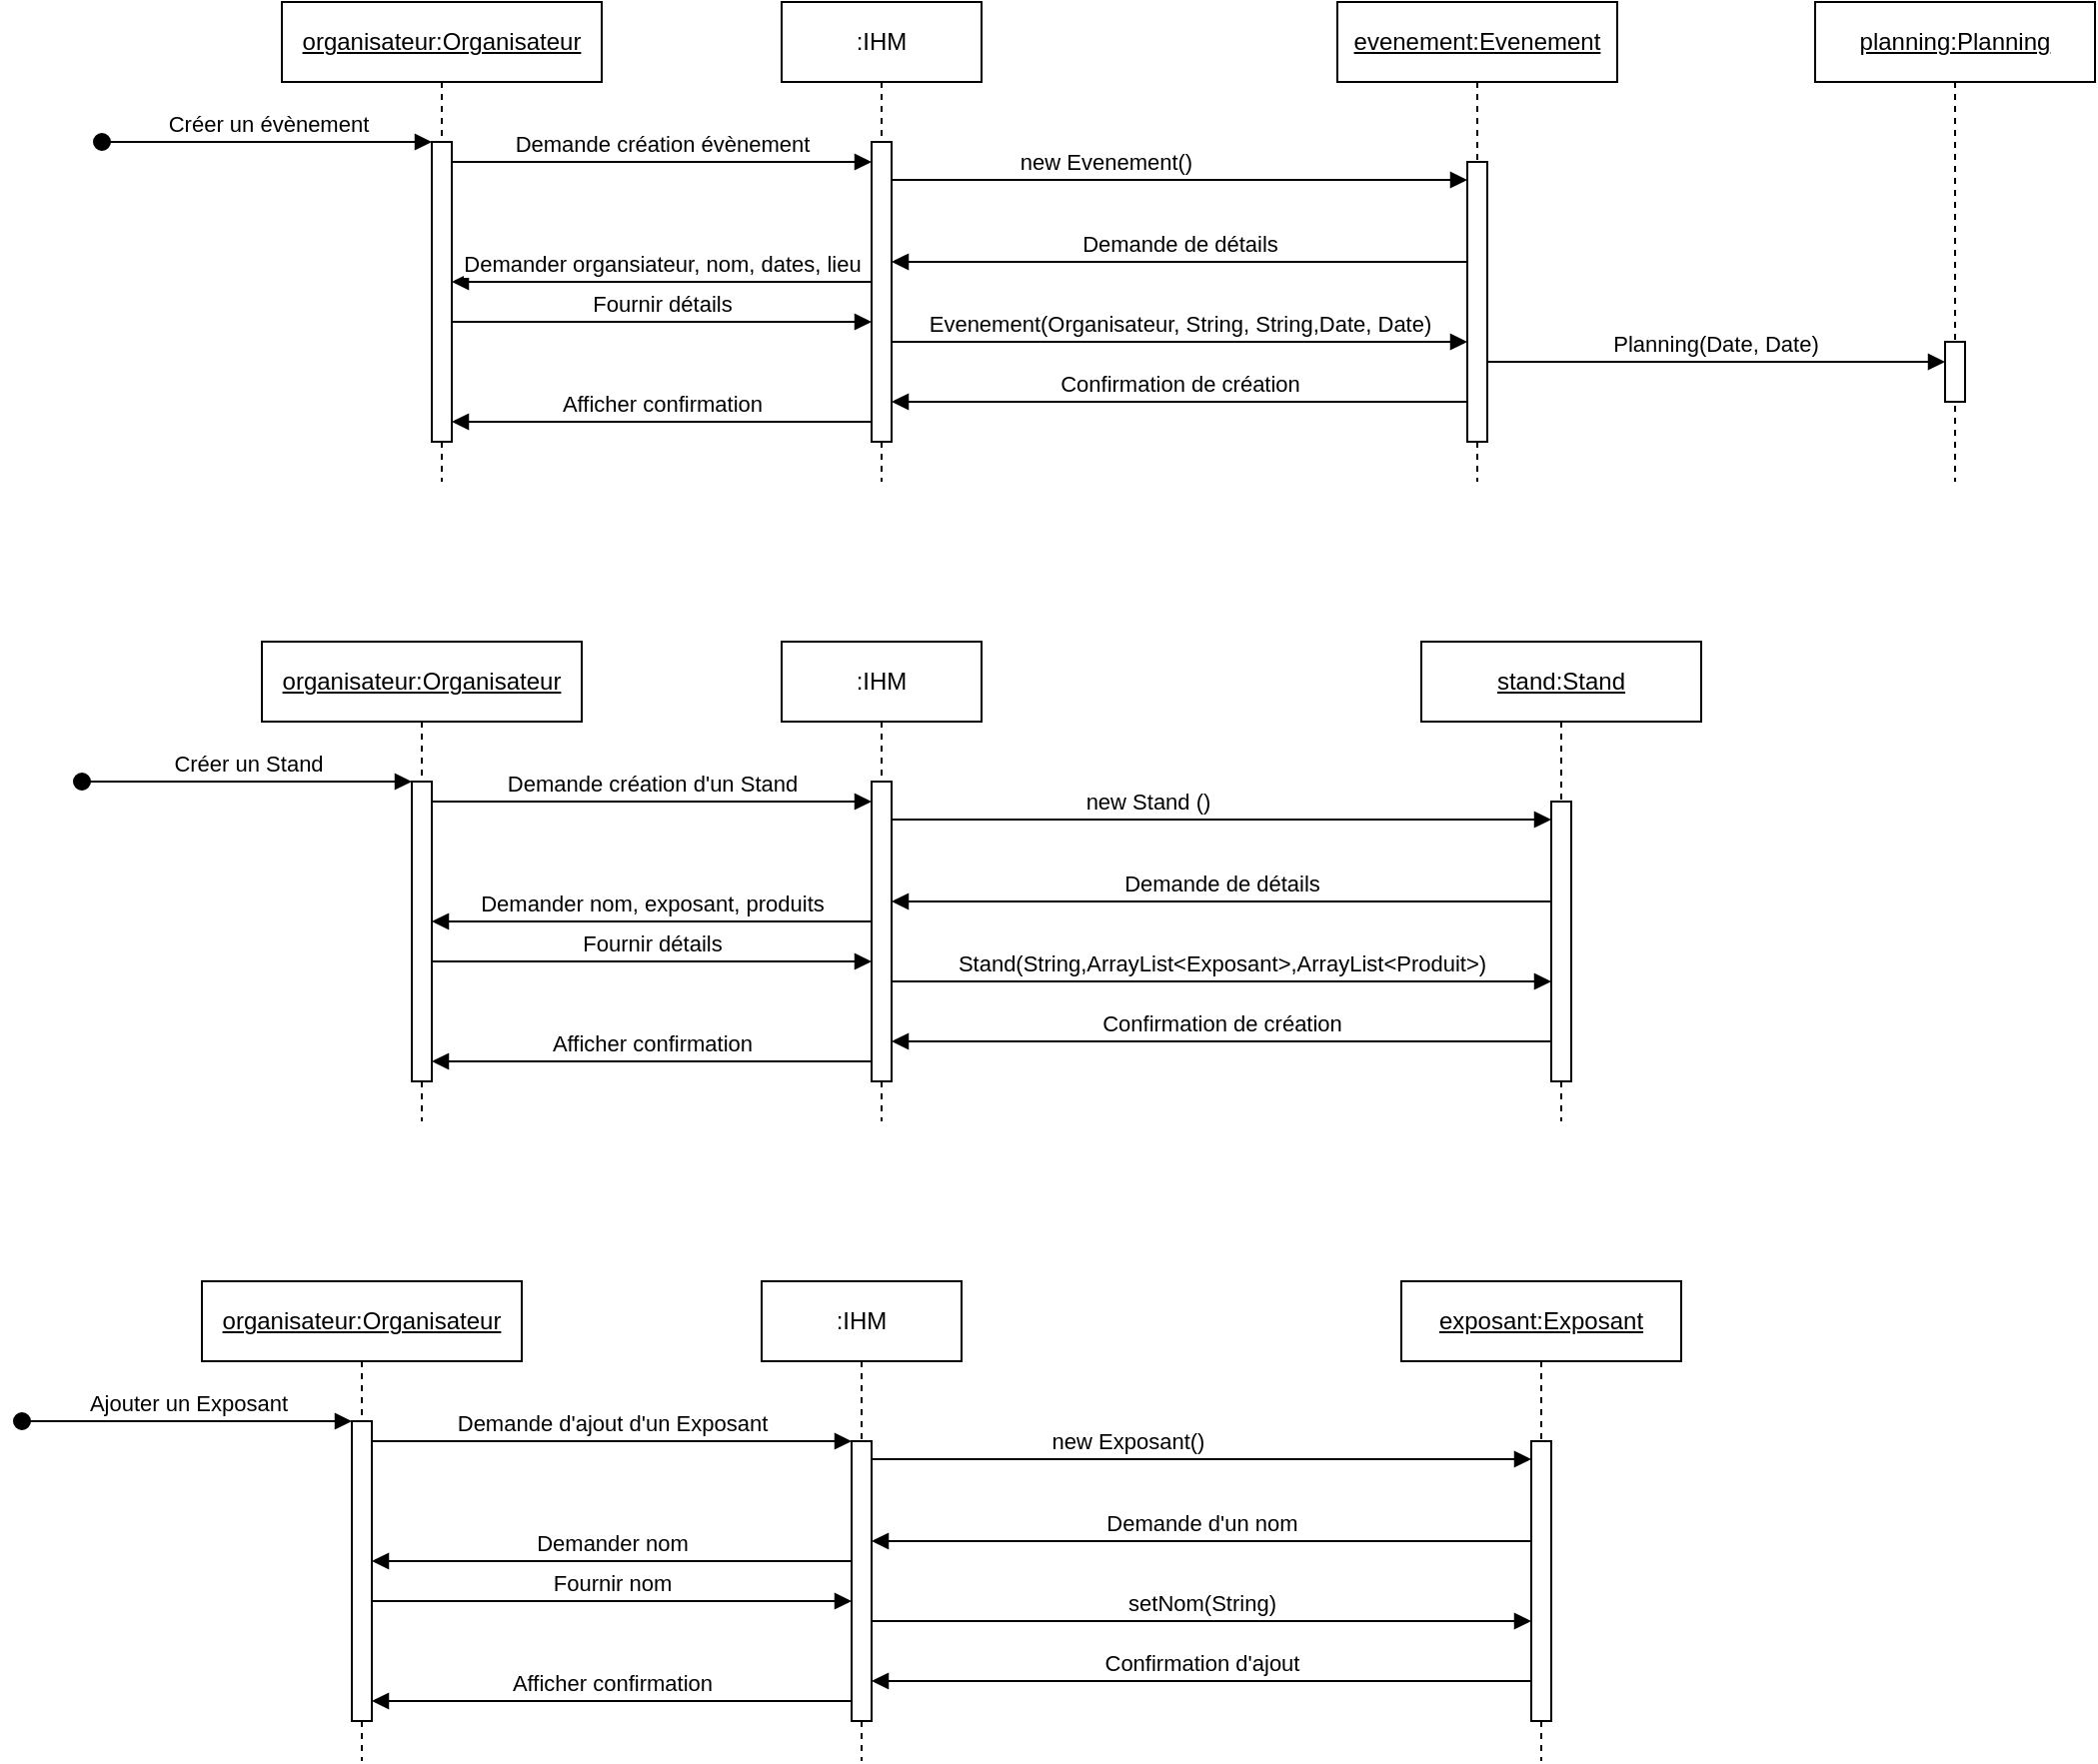 <mxfile version="24.4.10" type="device">
  <diagram name="Page-1" id="2YBvvXClWsGukQMizWep">
    <mxGraphModel dx="4734" dy="778" grid="1" gridSize="10" guides="1" tooltips="1" connect="1" arrows="1" fold="1" page="1" pageScale="1" pageWidth="3300" pageHeight="4681" math="0" shadow="0">
      <root>
        <mxCell id="0" />
        <mxCell id="1" parent="0" />
        <mxCell id="aM9ryv3xv72pqoxQDRHE-1" value="&lt;u&gt;organisateur:Organisateur&lt;/u&gt;" style="shape=umlLifeline;perimeter=lifelinePerimeter;whiteSpace=wrap;html=1;container=0;dropTarget=0;collapsible=0;recursiveResize=0;outlineConnect=0;portConstraint=eastwest;newEdgeStyle={&quot;edgeStyle&quot;:&quot;elbowEdgeStyle&quot;,&quot;elbow&quot;:&quot;vertical&quot;,&quot;curved&quot;:0,&quot;rounded&quot;:0};" parent="1" vertex="1">
          <mxGeometry x="80" y="40" width="160" height="240" as="geometry" />
        </mxCell>
        <mxCell id="aM9ryv3xv72pqoxQDRHE-2" value="" style="html=1;points=[];perimeter=orthogonalPerimeter;outlineConnect=0;targetShapes=umlLifeline;portConstraint=eastwest;newEdgeStyle={&quot;edgeStyle&quot;:&quot;elbowEdgeStyle&quot;,&quot;elbow&quot;:&quot;vertical&quot;,&quot;curved&quot;:0,&quot;rounded&quot;:0};" parent="aM9ryv3xv72pqoxQDRHE-1" vertex="1">
          <mxGeometry x="75" y="70" width="10" height="150" as="geometry" />
        </mxCell>
        <mxCell id="aM9ryv3xv72pqoxQDRHE-3" value="Créer un évènement" style="html=1;verticalAlign=bottom;startArrow=oval;endArrow=block;startSize=8;edgeStyle=elbowEdgeStyle;elbow=vertical;curved=0;rounded=0;" parent="aM9ryv3xv72pqoxQDRHE-1" target="aM9ryv3xv72pqoxQDRHE-2" edge="1">
          <mxGeometry relative="1" as="geometry">
            <mxPoint x="-90" y="70" as="sourcePoint" />
          </mxGeometry>
        </mxCell>
        <mxCell id="aM9ryv3xv72pqoxQDRHE-5" value=":IHM" style="shape=umlLifeline;perimeter=lifelinePerimeter;whiteSpace=wrap;html=1;container=0;dropTarget=0;collapsible=0;recursiveResize=0;outlineConnect=0;portConstraint=eastwest;newEdgeStyle={&quot;edgeStyle&quot;:&quot;elbowEdgeStyle&quot;,&quot;elbow&quot;:&quot;vertical&quot;,&quot;curved&quot;:0,&quot;rounded&quot;:0};" parent="1" vertex="1">
          <mxGeometry x="330" y="40" width="100" height="240" as="geometry" />
        </mxCell>
        <mxCell id="aM9ryv3xv72pqoxQDRHE-6" value="" style="html=1;points=[];perimeter=orthogonalPerimeter;outlineConnect=0;targetShapes=umlLifeline;portConstraint=eastwest;newEdgeStyle={&quot;edgeStyle&quot;:&quot;elbowEdgeStyle&quot;,&quot;elbow&quot;:&quot;vertical&quot;,&quot;curved&quot;:0,&quot;rounded&quot;:0};" parent="aM9ryv3xv72pqoxQDRHE-5" vertex="1">
          <mxGeometry x="45" y="70" width="10" height="150" as="geometry" />
        </mxCell>
        <mxCell id="aM9ryv3xv72pqoxQDRHE-7" value="Demande création évènement" style="html=1;verticalAlign=bottom;endArrow=block;edgeStyle=elbowEdgeStyle;elbow=vertical;curved=0;rounded=0;" parent="1" source="aM9ryv3xv72pqoxQDRHE-2" target="aM9ryv3xv72pqoxQDRHE-6" edge="1">
          <mxGeometry relative="1" as="geometry">
            <mxPoint x="265" y="130" as="sourcePoint" />
            <Array as="points">
              <mxPoint x="250" y="120" />
            </Array>
          </mxGeometry>
        </mxCell>
        <mxCell id="ndQF1jjlonDp4RfxFl9s-2" value="&lt;u&gt;evenement:Evenement&lt;/u&gt;" style="shape=umlLifeline;perimeter=lifelinePerimeter;whiteSpace=wrap;html=1;container=0;dropTarget=0;collapsible=0;recursiveResize=0;outlineConnect=0;portConstraint=eastwest;newEdgeStyle={&quot;edgeStyle&quot;:&quot;elbowEdgeStyle&quot;,&quot;elbow&quot;:&quot;vertical&quot;,&quot;curved&quot;:0,&quot;rounded&quot;:0};" vertex="1" parent="1">
          <mxGeometry x="608" y="40" width="140" height="240" as="geometry" />
        </mxCell>
        <mxCell id="ndQF1jjlonDp4RfxFl9s-3" value="" style="html=1;points=[];perimeter=orthogonalPerimeter;outlineConnect=0;targetShapes=umlLifeline;portConstraint=eastwest;newEdgeStyle={&quot;edgeStyle&quot;:&quot;elbowEdgeStyle&quot;,&quot;elbow&quot;:&quot;vertical&quot;,&quot;curved&quot;:0,&quot;rounded&quot;:0};" vertex="1" parent="ndQF1jjlonDp4RfxFl9s-2">
          <mxGeometry x="65" y="80" width="10" height="140" as="geometry" />
        </mxCell>
        <mxCell id="ndQF1jjlonDp4RfxFl9s-4" value="new Evenement()" style="html=1;verticalAlign=bottom;endArrow=block;edgeStyle=elbowEdgeStyle;elbow=vertical;curved=0;rounded=0;" edge="1" parent="1" target="ndQF1jjlonDp4RfxFl9s-3">
          <mxGeometry relative="1" as="geometry">
            <mxPoint x="385" y="204" as="sourcePoint" />
            <Array as="points">
              <mxPoint x="380" y="129" />
            </Array>
            <mxPoint x="615" y="204" as="targetPoint" />
          </mxGeometry>
        </mxCell>
        <mxCell id="ndQF1jjlonDp4RfxFl9s-5" value="&lt;u&gt;planning:Planning&lt;/u&gt;" style="shape=umlLifeline;perimeter=lifelinePerimeter;whiteSpace=wrap;html=1;container=0;dropTarget=0;collapsible=0;recursiveResize=0;outlineConnect=0;portConstraint=eastwest;newEdgeStyle={&quot;edgeStyle&quot;:&quot;elbowEdgeStyle&quot;,&quot;elbow&quot;:&quot;vertical&quot;,&quot;curved&quot;:0,&quot;rounded&quot;:0};" vertex="1" parent="1">
          <mxGeometry x="847" y="40" width="140" height="240" as="geometry" />
        </mxCell>
        <mxCell id="ndQF1jjlonDp4RfxFl9s-6" value="" style="html=1;points=[];perimeter=orthogonalPerimeter;outlineConnect=0;targetShapes=umlLifeline;portConstraint=eastwest;newEdgeStyle={&quot;edgeStyle&quot;:&quot;elbowEdgeStyle&quot;,&quot;elbow&quot;:&quot;vertical&quot;,&quot;curved&quot;:0,&quot;rounded&quot;:0};" vertex="1" parent="ndQF1jjlonDp4RfxFl9s-5">
          <mxGeometry x="65" y="170" width="10" height="30" as="geometry" />
        </mxCell>
        <mxCell id="ndQF1jjlonDp4RfxFl9s-12" value="Demande de détails" style="html=1;verticalAlign=bottom;endArrow=block;edgeStyle=elbowEdgeStyle;elbow=vertical;curved=0;rounded=0;" edge="1" parent="1" source="ndQF1jjlonDp4RfxFl9s-3" target="aM9ryv3xv72pqoxQDRHE-6">
          <mxGeometry relative="1" as="geometry">
            <mxPoint x="609" y="170" as="sourcePoint" />
            <Array as="points">
              <mxPoint x="534" y="170" />
            </Array>
            <mxPoint x="390" y="170" as="targetPoint" />
          </mxGeometry>
        </mxCell>
        <mxCell id="ndQF1jjlonDp4RfxFl9s-13" value="Demander organsiateur, nom, dates, lieu" style="html=1;verticalAlign=bottom;endArrow=block;edgeStyle=elbowEdgeStyle;elbow=vertical;curved=0;rounded=0;" edge="1" parent="1" source="aM9ryv3xv72pqoxQDRHE-6" target="aM9ryv3xv72pqoxQDRHE-2">
          <mxGeometry relative="1" as="geometry">
            <mxPoint x="369" y="180" as="sourcePoint" />
            <Array as="points">
              <mxPoint x="294" y="180" />
            </Array>
            <mxPoint x="170" y="180" as="targetPoint" />
          </mxGeometry>
        </mxCell>
        <mxCell id="ndQF1jjlonDp4RfxFl9s-14" value="Fournir détails" style="html=1;verticalAlign=bottom;endArrow=block;edgeStyle=elbowEdgeStyle;elbow=vertical;curved=0;rounded=0;" edge="1" parent="1" source="aM9ryv3xv72pqoxQDRHE-2" target="aM9ryv3xv72pqoxQDRHE-6">
          <mxGeometry relative="1" as="geometry">
            <mxPoint x="170" y="200" as="sourcePoint" />
            <Array as="points">
              <mxPoint x="255" y="200" />
            </Array>
            <mxPoint x="370" y="200" as="targetPoint" />
          </mxGeometry>
        </mxCell>
        <mxCell id="ndQF1jjlonDp4RfxFl9s-19" value="Planning(Date, Date)" style="html=1;verticalAlign=bottom;endArrow=block;edgeStyle=elbowEdgeStyle;elbow=vertical;curved=0;rounded=0;" edge="1" parent="1">
          <mxGeometry x="-0.003" relative="1" as="geometry">
            <mxPoint x="683" y="220" as="sourcePoint" />
            <Array as="points">
              <mxPoint x="787" y="220" />
            </Array>
            <mxPoint x="912" y="220" as="targetPoint" />
            <mxPoint as="offset" />
          </mxGeometry>
        </mxCell>
        <mxCell id="ndQF1jjlonDp4RfxFl9s-21" value="Evenement(Organisateur, String, String,Date, Date)" style="html=1;verticalAlign=bottom;endArrow=block;edgeStyle=elbowEdgeStyle;elbow=vertical;curved=0;rounded=0;" edge="1" parent="1" source="aM9ryv3xv72pqoxQDRHE-6" target="ndQF1jjlonDp4RfxFl9s-3">
          <mxGeometry relative="1" as="geometry">
            <mxPoint x="390" y="210" as="sourcePoint" />
            <Array as="points">
              <mxPoint x="485" y="210" />
            </Array>
            <mxPoint x="610" y="210" as="targetPoint" />
          </mxGeometry>
        </mxCell>
        <mxCell id="ndQF1jjlonDp4RfxFl9s-22" value="Confirmation de création" style="html=1;verticalAlign=bottom;endArrow=block;edgeStyle=elbowEdgeStyle;elbow=vertical;curved=0;rounded=0;" edge="1" parent="1" source="ndQF1jjlonDp4RfxFl9s-3" target="aM9ryv3xv72pqoxQDRHE-6">
          <mxGeometry relative="1" as="geometry">
            <mxPoint x="668" y="240" as="sourcePoint" />
            <Array as="points">
              <mxPoint x="529" y="240" />
            </Array>
            <mxPoint x="380" y="240" as="targetPoint" />
          </mxGeometry>
        </mxCell>
        <mxCell id="ndQF1jjlonDp4RfxFl9s-23" value="Afficher confirmation" style="html=1;verticalAlign=bottom;endArrow=block;edgeStyle=elbowEdgeStyle;elbow=vertical;curved=0;rounded=0;" edge="1" parent="1" source="aM9ryv3xv72pqoxQDRHE-6" target="aM9ryv3xv72pqoxQDRHE-2">
          <mxGeometry relative="1" as="geometry">
            <mxPoint x="378" y="250" as="sourcePoint" />
            <Array as="points">
              <mxPoint x="239" y="250" />
            </Array>
            <mxPoint x="90" y="250" as="targetPoint" />
          </mxGeometry>
        </mxCell>
        <mxCell id="ndQF1jjlonDp4RfxFl9s-39" value="&lt;u&gt;organisateur:Organisateur&lt;/u&gt;" style="shape=umlLifeline;perimeter=lifelinePerimeter;whiteSpace=wrap;html=1;container=0;dropTarget=0;collapsible=0;recursiveResize=0;outlineConnect=0;portConstraint=eastwest;newEdgeStyle={&quot;edgeStyle&quot;:&quot;elbowEdgeStyle&quot;,&quot;elbow&quot;:&quot;vertical&quot;,&quot;curved&quot;:0,&quot;rounded&quot;:0};" vertex="1" parent="1">
          <mxGeometry x="70" y="360" width="160" height="240" as="geometry" />
        </mxCell>
        <mxCell id="ndQF1jjlonDp4RfxFl9s-40" value="" style="html=1;points=[];perimeter=orthogonalPerimeter;outlineConnect=0;targetShapes=umlLifeline;portConstraint=eastwest;newEdgeStyle={&quot;edgeStyle&quot;:&quot;elbowEdgeStyle&quot;,&quot;elbow&quot;:&quot;vertical&quot;,&quot;curved&quot;:0,&quot;rounded&quot;:0};" vertex="1" parent="ndQF1jjlonDp4RfxFl9s-39">
          <mxGeometry x="75" y="70" width="10" height="150" as="geometry" />
        </mxCell>
        <mxCell id="ndQF1jjlonDp4RfxFl9s-41" value="Créer un Stand" style="html=1;verticalAlign=bottom;startArrow=oval;endArrow=block;startSize=8;edgeStyle=elbowEdgeStyle;elbow=vertical;curved=0;rounded=0;" edge="1" parent="ndQF1jjlonDp4RfxFl9s-39" target="ndQF1jjlonDp4RfxFl9s-40">
          <mxGeometry relative="1" as="geometry">
            <mxPoint x="-90" y="70" as="sourcePoint" />
          </mxGeometry>
        </mxCell>
        <mxCell id="ndQF1jjlonDp4RfxFl9s-42" value=":IHM" style="shape=umlLifeline;perimeter=lifelinePerimeter;whiteSpace=wrap;html=1;container=0;dropTarget=0;collapsible=0;recursiveResize=0;outlineConnect=0;portConstraint=eastwest;newEdgeStyle={&quot;edgeStyle&quot;:&quot;elbowEdgeStyle&quot;,&quot;elbow&quot;:&quot;vertical&quot;,&quot;curved&quot;:0,&quot;rounded&quot;:0};" vertex="1" parent="1">
          <mxGeometry x="330" y="360" width="100" height="240" as="geometry" />
        </mxCell>
        <mxCell id="ndQF1jjlonDp4RfxFl9s-43" value="" style="html=1;points=[];perimeter=orthogonalPerimeter;outlineConnect=0;targetShapes=umlLifeline;portConstraint=eastwest;newEdgeStyle={&quot;edgeStyle&quot;:&quot;elbowEdgeStyle&quot;,&quot;elbow&quot;:&quot;vertical&quot;,&quot;curved&quot;:0,&quot;rounded&quot;:0};" vertex="1" parent="ndQF1jjlonDp4RfxFl9s-42">
          <mxGeometry x="45" y="70" width="10" height="150" as="geometry" />
        </mxCell>
        <mxCell id="ndQF1jjlonDp4RfxFl9s-44" value="Demande création d&#39;un Stand" style="html=1;verticalAlign=bottom;endArrow=block;edgeStyle=elbowEdgeStyle;elbow=vertical;curved=0;rounded=0;" edge="1" parent="1" source="ndQF1jjlonDp4RfxFl9s-40" target="ndQF1jjlonDp4RfxFl9s-43">
          <mxGeometry relative="1" as="geometry">
            <mxPoint x="265" y="450" as="sourcePoint" />
            <Array as="points">
              <mxPoint x="250" y="440" />
            </Array>
          </mxGeometry>
        </mxCell>
        <mxCell id="ndQF1jjlonDp4RfxFl9s-45" value="&lt;u&gt;stand:Stand&lt;/u&gt;" style="shape=umlLifeline;perimeter=lifelinePerimeter;whiteSpace=wrap;html=1;container=0;dropTarget=0;collapsible=0;recursiveResize=0;outlineConnect=0;portConstraint=eastwest;newEdgeStyle={&quot;edgeStyle&quot;:&quot;elbowEdgeStyle&quot;,&quot;elbow&quot;:&quot;vertical&quot;,&quot;curved&quot;:0,&quot;rounded&quot;:0};" vertex="1" parent="1">
          <mxGeometry x="650" y="360" width="140" height="240" as="geometry" />
        </mxCell>
        <mxCell id="ndQF1jjlonDp4RfxFl9s-46" value="" style="html=1;points=[];perimeter=orthogonalPerimeter;outlineConnect=0;targetShapes=umlLifeline;portConstraint=eastwest;newEdgeStyle={&quot;edgeStyle&quot;:&quot;elbowEdgeStyle&quot;,&quot;elbow&quot;:&quot;vertical&quot;,&quot;curved&quot;:0,&quot;rounded&quot;:0};" vertex="1" parent="ndQF1jjlonDp4RfxFl9s-45">
          <mxGeometry x="65" y="80" width="10" height="140" as="geometry" />
        </mxCell>
        <mxCell id="ndQF1jjlonDp4RfxFl9s-47" value="new Stand ()" style="html=1;verticalAlign=bottom;endArrow=block;edgeStyle=elbowEdgeStyle;elbow=vertical;curved=0;rounded=0;" edge="1" parent="1" target="ndQF1jjlonDp4RfxFl9s-46">
          <mxGeometry relative="1" as="geometry">
            <mxPoint x="385" y="524" as="sourcePoint" />
            <Array as="points">
              <mxPoint x="380" y="449" />
            </Array>
            <mxPoint x="615" y="524" as="targetPoint" />
          </mxGeometry>
        </mxCell>
        <mxCell id="ndQF1jjlonDp4RfxFl9s-48" value="Demande de détails" style="html=1;verticalAlign=bottom;endArrow=block;edgeStyle=elbowEdgeStyle;elbow=vertical;curved=0;rounded=0;" edge="1" parent="1" source="ndQF1jjlonDp4RfxFl9s-46" target="ndQF1jjlonDp4RfxFl9s-43">
          <mxGeometry relative="1" as="geometry">
            <mxPoint x="609" y="490" as="sourcePoint" />
            <Array as="points">
              <mxPoint x="534" y="490" />
            </Array>
            <mxPoint x="390" y="490" as="targetPoint" />
          </mxGeometry>
        </mxCell>
        <mxCell id="ndQF1jjlonDp4RfxFl9s-49" value="Demander nom, exposant, produits" style="html=1;verticalAlign=bottom;endArrow=block;edgeStyle=elbowEdgeStyle;elbow=vertical;curved=0;rounded=0;" edge="1" parent="1" source="ndQF1jjlonDp4RfxFl9s-43" target="ndQF1jjlonDp4RfxFl9s-40">
          <mxGeometry relative="1" as="geometry">
            <mxPoint x="369" y="500" as="sourcePoint" />
            <Array as="points">
              <mxPoint x="294" y="500" />
            </Array>
            <mxPoint x="170" y="500" as="targetPoint" />
          </mxGeometry>
        </mxCell>
        <mxCell id="ndQF1jjlonDp4RfxFl9s-50" value="Fournir détails" style="html=1;verticalAlign=bottom;endArrow=block;edgeStyle=elbowEdgeStyle;elbow=vertical;curved=0;rounded=0;" edge="1" parent="1" source="ndQF1jjlonDp4RfxFl9s-40" target="ndQF1jjlonDp4RfxFl9s-43">
          <mxGeometry relative="1" as="geometry">
            <mxPoint x="170" y="520" as="sourcePoint" />
            <Array as="points">
              <mxPoint x="255" y="520" />
            </Array>
            <mxPoint x="370" y="520" as="targetPoint" />
          </mxGeometry>
        </mxCell>
        <mxCell id="ndQF1jjlonDp4RfxFl9s-51" value="Stand(String,ArrayList&amp;lt;Exposant&amp;gt;,ArrayList&amp;lt;Produit&amp;gt;)" style="html=1;verticalAlign=bottom;endArrow=block;edgeStyle=elbowEdgeStyle;elbow=vertical;curved=0;rounded=0;" edge="1" parent="1" source="ndQF1jjlonDp4RfxFl9s-43" target="ndQF1jjlonDp4RfxFl9s-46">
          <mxGeometry relative="1" as="geometry">
            <mxPoint x="390" y="530" as="sourcePoint" />
            <Array as="points">
              <mxPoint x="485" y="530" />
            </Array>
            <mxPoint x="610" y="530" as="targetPoint" />
          </mxGeometry>
        </mxCell>
        <mxCell id="ndQF1jjlonDp4RfxFl9s-52" value="Confirmation de création" style="html=1;verticalAlign=bottom;endArrow=block;edgeStyle=elbowEdgeStyle;elbow=vertical;curved=0;rounded=0;" edge="1" parent="1" source="ndQF1jjlonDp4RfxFl9s-46" target="ndQF1jjlonDp4RfxFl9s-43">
          <mxGeometry relative="1" as="geometry">
            <mxPoint x="668" y="560" as="sourcePoint" />
            <Array as="points">
              <mxPoint x="529" y="560" />
            </Array>
            <mxPoint x="380" y="560" as="targetPoint" />
          </mxGeometry>
        </mxCell>
        <mxCell id="ndQF1jjlonDp4RfxFl9s-53" value="Afficher confirmation" style="html=1;verticalAlign=bottom;endArrow=block;edgeStyle=elbowEdgeStyle;elbow=vertical;curved=0;rounded=0;" edge="1" parent="1" source="ndQF1jjlonDp4RfxFl9s-43" target="ndQF1jjlonDp4RfxFl9s-40">
          <mxGeometry relative="1" as="geometry">
            <mxPoint x="378" y="570" as="sourcePoint" />
            <Array as="points">
              <mxPoint x="239" y="570" />
            </Array>
            <mxPoint x="90" y="570" as="targetPoint" />
          </mxGeometry>
        </mxCell>
        <mxCell id="ndQF1jjlonDp4RfxFl9s-54" value="&lt;u&gt;organisateur:Organisateur&lt;/u&gt;" style="shape=umlLifeline;perimeter=lifelinePerimeter;whiteSpace=wrap;html=1;container=0;dropTarget=0;collapsible=0;recursiveResize=0;outlineConnect=0;portConstraint=eastwest;newEdgeStyle={&quot;edgeStyle&quot;:&quot;elbowEdgeStyle&quot;,&quot;elbow&quot;:&quot;vertical&quot;,&quot;curved&quot;:0,&quot;rounded&quot;:0};" vertex="1" parent="1">
          <mxGeometry x="40" y="680" width="160" height="240" as="geometry" />
        </mxCell>
        <mxCell id="ndQF1jjlonDp4RfxFl9s-55" value="" style="html=1;points=[];perimeter=orthogonalPerimeter;outlineConnect=0;targetShapes=umlLifeline;portConstraint=eastwest;newEdgeStyle={&quot;edgeStyle&quot;:&quot;elbowEdgeStyle&quot;,&quot;elbow&quot;:&quot;vertical&quot;,&quot;curved&quot;:0,&quot;rounded&quot;:0};" vertex="1" parent="ndQF1jjlonDp4RfxFl9s-54">
          <mxGeometry x="75" y="70" width="10" height="150" as="geometry" />
        </mxCell>
        <mxCell id="ndQF1jjlonDp4RfxFl9s-56" value="Ajouter un Exposant" style="html=1;verticalAlign=bottom;startArrow=oval;endArrow=block;startSize=8;edgeStyle=elbowEdgeStyle;elbow=vertical;curved=0;rounded=0;" edge="1" parent="ndQF1jjlonDp4RfxFl9s-54" target="ndQF1jjlonDp4RfxFl9s-55">
          <mxGeometry relative="1" as="geometry">
            <mxPoint x="-90" y="70" as="sourcePoint" />
          </mxGeometry>
        </mxCell>
        <mxCell id="ndQF1jjlonDp4RfxFl9s-57" value=":IHM" style="shape=umlLifeline;perimeter=lifelinePerimeter;whiteSpace=wrap;html=1;container=0;dropTarget=0;collapsible=0;recursiveResize=0;outlineConnect=0;portConstraint=eastwest;newEdgeStyle={&quot;edgeStyle&quot;:&quot;elbowEdgeStyle&quot;,&quot;elbow&quot;:&quot;vertical&quot;,&quot;curved&quot;:0,&quot;rounded&quot;:0};" vertex="1" parent="1">
          <mxGeometry x="320" y="680" width="100" height="240" as="geometry" />
        </mxCell>
        <mxCell id="ndQF1jjlonDp4RfxFl9s-58" value="" style="html=1;points=[];perimeter=orthogonalPerimeter;outlineConnect=0;targetShapes=umlLifeline;portConstraint=eastwest;newEdgeStyle={&quot;edgeStyle&quot;:&quot;elbowEdgeStyle&quot;,&quot;elbow&quot;:&quot;vertical&quot;,&quot;curved&quot;:0,&quot;rounded&quot;:0};" vertex="1" parent="ndQF1jjlonDp4RfxFl9s-57">
          <mxGeometry x="45" y="80" width="10" height="140" as="geometry" />
        </mxCell>
        <mxCell id="ndQF1jjlonDp4RfxFl9s-59" value="Demande d&#39;ajout d&#39;un Exposant" style="html=1;verticalAlign=bottom;endArrow=block;edgeStyle=elbowEdgeStyle;elbow=vertical;curved=0;rounded=0;" edge="1" parent="1" source="ndQF1jjlonDp4RfxFl9s-55" target="ndQF1jjlonDp4RfxFl9s-58">
          <mxGeometry relative="1" as="geometry">
            <mxPoint x="255" y="770" as="sourcePoint" />
            <Array as="points">
              <mxPoint x="240" y="760" />
            </Array>
          </mxGeometry>
        </mxCell>
        <mxCell id="ndQF1jjlonDp4RfxFl9s-60" value="&lt;u&gt;exposant:Exposant&lt;/u&gt;" style="shape=umlLifeline;perimeter=lifelinePerimeter;whiteSpace=wrap;html=1;container=0;dropTarget=0;collapsible=0;recursiveResize=0;outlineConnect=0;portConstraint=eastwest;newEdgeStyle={&quot;edgeStyle&quot;:&quot;elbowEdgeStyle&quot;,&quot;elbow&quot;:&quot;vertical&quot;,&quot;curved&quot;:0,&quot;rounded&quot;:0};" vertex="1" parent="1">
          <mxGeometry x="640" y="680" width="140" height="240" as="geometry" />
        </mxCell>
        <mxCell id="ndQF1jjlonDp4RfxFl9s-61" value="" style="html=1;points=[];perimeter=orthogonalPerimeter;outlineConnect=0;targetShapes=umlLifeline;portConstraint=eastwest;newEdgeStyle={&quot;edgeStyle&quot;:&quot;elbowEdgeStyle&quot;,&quot;elbow&quot;:&quot;vertical&quot;,&quot;curved&quot;:0,&quot;rounded&quot;:0};" vertex="1" parent="ndQF1jjlonDp4RfxFl9s-60">
          <mxGeometry x="65" y="80" width="10" height="140" as="geometry" />
        </mxCell>
        <mxCell id="ndQF1jjlonDp4RfxFl9s-62" value="new Exposant()" style="html=1;verticalAlign=bottom;endArrow=block;edgeStyle=elbowEdgeStyle;elbow=vertical;curved=0;rounded=0;" edge="1" parent="1" target="ndQF1jjlonDp4RfxFl9s-61">
          <mxGeometry x="0.003" relative="1" as="geometry">
            <mxPoint x="375" y="844" as="sourcePoint" />
            <Array as="points">
              <mxPoint x="370" y="769" />
            </Array>
            <mxPoint x="605" y="844" as="targetPoint" />
            <mxPoint as="offset" />
          </mxGeometry>
        </mxCell>
        <mxCell id="ndQF1jjlonDp4RfxFl9s-63" value="Demande d&#39;un nom" style="html=1;verticalAlign=bottom;endArrow=block;edgeStyle=elbowEdgeStyle;elbow=vertical;curved=0;rounded=0;" edge="1" parent="1" source="ndQF1jjlonDp4RfxFl9s-61" target="ndQF1jjlonDp4RfxFl9s-58">
          <mxGeometry relative="1" as="geometry">
            <mxPoint x="599" y="810" as="sourcePoint" />
            <Array as="points">
              <mxPoint x="524" y="810" />
            </Array>
            <mxPoint x="380" y="810" as="targetPoint" />
          </mxGeometry>
        </mxCell>
        <mxCell id="ndQF1jjlonDp4RfxFl9s-64" value="Demander nom" style="html=1;verticalAlign=bottom;endArrow=block;edgeStyle=elbowEdgeStyle;elbow=vertical;curved=0;rounded=0;" edge="1" parent="1" source="ndQF1jjlonDp4RfxFl9s-58" target="ndQF1jjlonDp4RfxFl9s-55">
          <mxGeometry relative="1" as="geometry">
            <mxPoint x="359" y="820" as="sourcePoint" />
            <Array as="points">
              <mxPoint x="284" y="820" />
            </Array>
            <mxPoint x="160" y="820" as="targetPoint" />
          </mxGeometry>
        </mxCell>
        <mxCell id="ndQF1jjlonDp4RfxFl9s-65" value="Fournir nom" style="html=1;verticalAlign=bottom;endArrow=block;edgeStyle=elbowEdgeStyle;elbow=vertical;curved=0;rounded=0;" edge="1" parent="1" source="ndQF1jjlonDp4RfxFl9s-55" target="ndQF1jjlonDp4RfxFl9s-58">
          <mxGeometry relative="1" as="geometry">
            <mxPoint x="160" y="840" as="sourcePoint" />
            <Array as="points">
              <mxPoint x="245" y="840" />
            </Array>
            <mxPoint x="360" y="840" as="targetPoint" />
          </mxGeometry>
        </mxCell>
        <mxCell id="ndQF1jjlonDp4RfxFl9s-66" value="setNom(String)" style="html=1;verticalAlign=bottom;endArrow=block;edgeStyle=elbowEdgeStyle;elbow=vertical;curved=0;rounded=0;" edge="1" parent="1" source="ndQF1jjlonDp4RfxFl9s-58" target="ndQF1jjlonDp4RfxFl9s-61">
          <mxGeometry relative="1" as="geometry">
            <mxPoint x="380" y="850" as="sourcePoint" />
            <Array as="points">
              <mxPoint x="475" y="850" />
            </Array>
            <mxPoint x="600" y="850" as="targetPoint" />
          </mxGeometry>
        </mxCell>
        <mxCell id="ndQF1jjlonDp4RfxFl9s-67" value="Confirmation d&#39;ajout" style="html=1;verticalAlign=bottom;endArrow=block;edgeStyle=elbowEdgeStyle;elbow=vertical;curved=0;rounded=0;" edge="1" parent="1" source="ndQF1jjlonDp4RfxFl9s-61" target="ndQF1jjlonDp4RfxFl9s-58">
          <mxGeometry relative="1" as="geometry">
            <mxPoint x="658" y="880" as="sourcePoint" />
            <Array as="points">
              <mxPoint x="519" y="880" />
            </Array>
            <mxPoint x="370" y="880" as="targetPoint" />
          </mxGeometry>
        </mxCell>
        <mxCell id="ndQF1jjlonDp4RfxFl9s-68" value="Afficher confirmation" style="html=1;verticalAlign=bottom;endArrow=block;edgeStyle=elbowEdgeStyle;elbow=vertical;curved=0;rounded=0;" edge="1" parent="1" source="ndQF1jjlonDp4RfxFl9s-58" target="ndQF1jjlonDp4RfxFl9s-55">
          <mxGeometry relative="1" as="geometry">
            <mxPoint x="368" y="890" as="sourcePoint" />
            <Array as="points">
              <mxPoint x="229" y="890" />
            </Array>
            <mxPoint x="80" y="890" as="targetPoint" />
          </mxGeometry>
        </mxCell>
      </root>
    </mxGraphModel>
  </diagram>
</mxfile>
